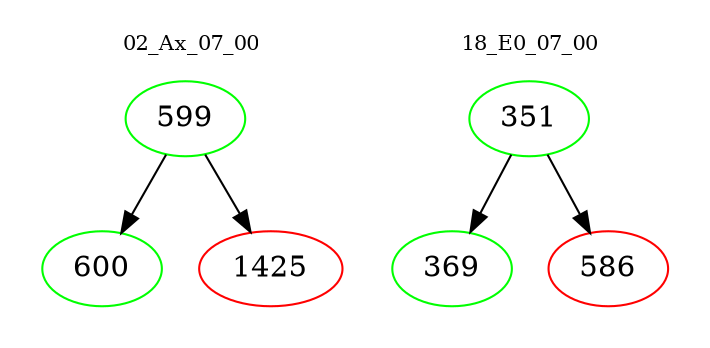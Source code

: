 digraph{
subgraph cluster_0 {
color = white
label = "02_Ax_07_00";
fontsize=10;
T0_599 [label="599", color="green"]
T0_599 -> T0_600 [color="black"]
T0_600 [label="600", color="green"]
T0_599 -> T0_1425 [color="black"]
T0_1425 [label="1425", color="red"]
}
subgraph cluster_1 {
color = white
label = "18_E0_07_00";
fontsize=10;
T1_351 [label="351", color="green"]
T1_351 -> T1_369 [color="black"]
T1_369 [label="369", color="green"]
T1_351 -> T1_586 [color="black"]
T1_586 [label="586", color="red"]
}
}
